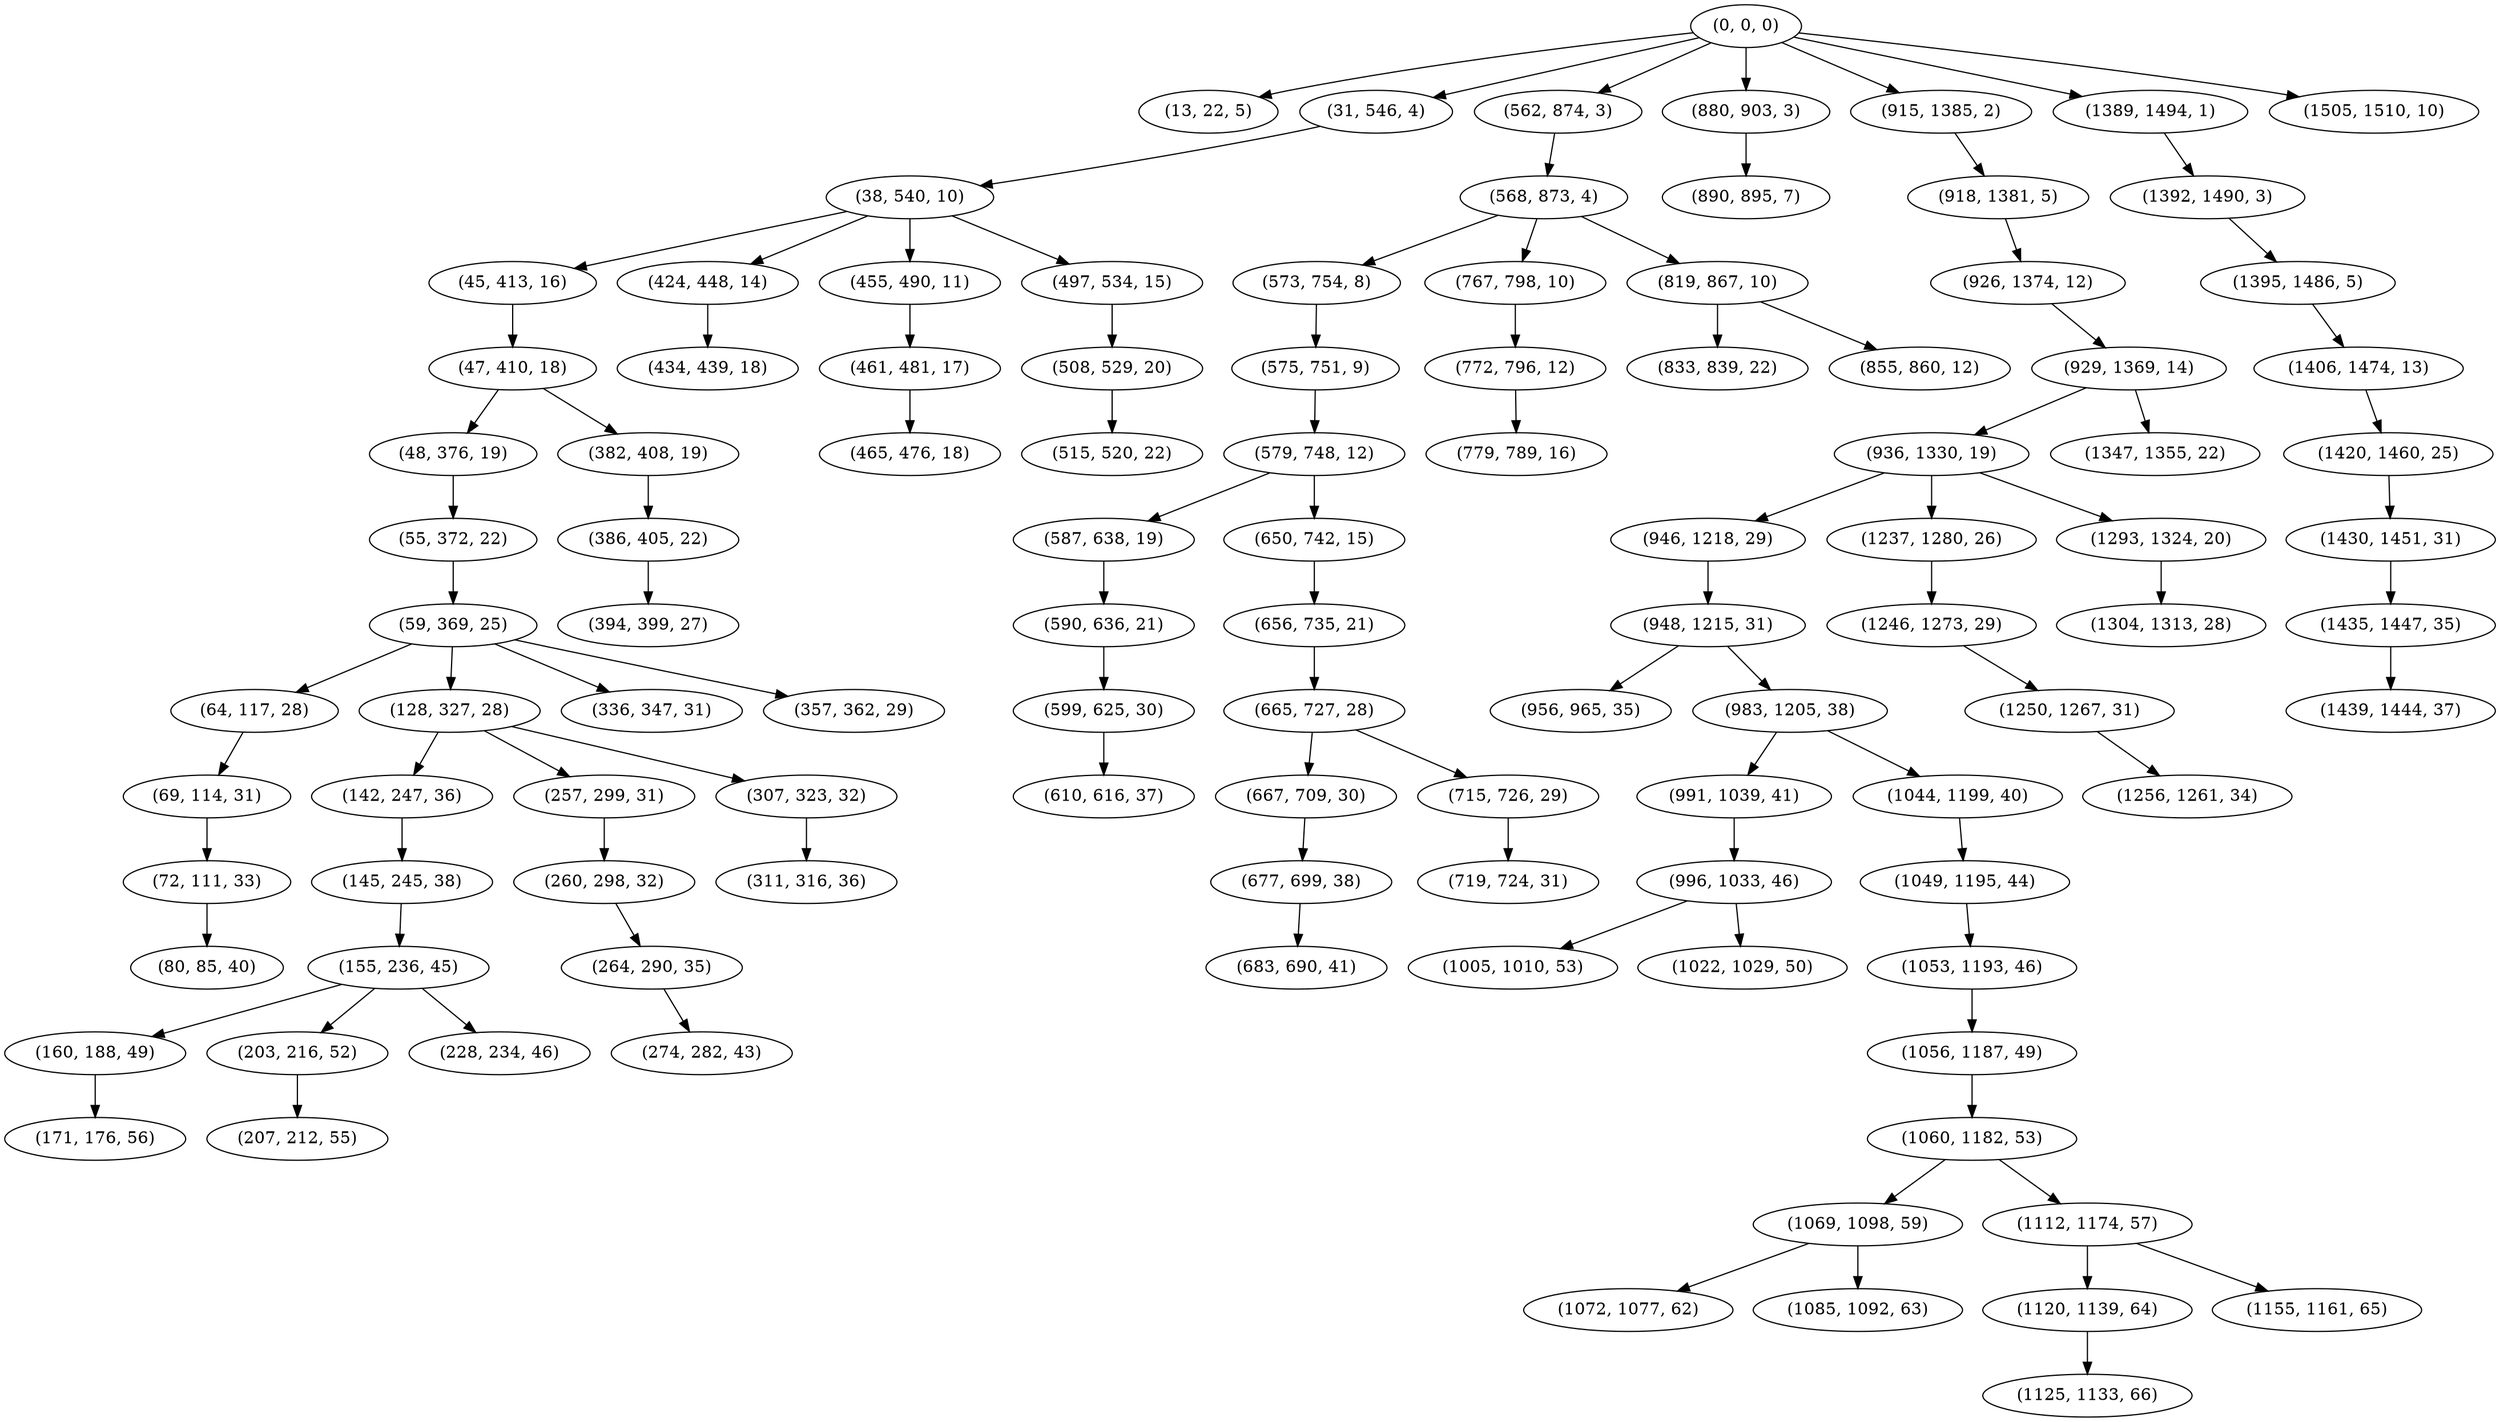 digraph tree {
    "(0, 0, 0)";
    "(13, 22, 5)";
    "(31, 546, 4)";
    "(38, 540, 10)";
    "(45, 413, 16)";
    "(47, 410, 18)";
    "(48, 376, 19)";
    "(55, 372, 22)";
    "(59, 369, 25)";
    "(64, 117, 28)";
    "(69, 114, 31)";
    "(72, 111, 33)";
    "(80, 85, 40)";
    "(128, 327, 28)";
    "(142, 247, 36)";
    "(145, 245, 38)";
    "(155, 236, 45)";
    "(160, 188, 49)";
    "(171, 176, 56)";
    "(203, 216, 52)";
    "(207, 212, 55)";
    "(228, 234, 46)";
    "(257, 299, 31)";
    "(260, 298, 32)";
    "(264, 290, 35)";
    "(274, 282, 43)";
    "(307, 323, 32)";
    "(311, 316, 36)";
    "(336, 347, 31)";
    "(357, 362, 29)";
    "(382, 408, 19)";
    "(386, 405, 22)";
    "(394, 399, 27)";
    "(424, 448, 14)";
    "(434, 439, 18)";
    "(455, 490, 11)";
    "(461, 481, 17)";
    "(465, 476, 18)";
    "(497, 534, 15)";
    "(508, 529, 20)";
    "(515, 520, 22)";
    "(562, 874, 3)";
    "(568, 873, 4)";
    "(573, 754, 8)";
    "(575, 751, 9)";
    "(579, 748, 12)";
    "(587, 638, 19)";
    "(590, 636, 21)";
    "(599, 625, 30)";
    "(610, 616, 37)";
    "(650, 742, 15)";
    "(656, 735, 21)";
    "(665, 727, 28)";
    "(667, 709, 30)";
    "(677, 699, 38)";
    "(683, 690, 41)";
    "(715, 726, 29)";
    "(719, 724, 31)";
    "(767, 798, 10)";
    "(772, 796, 12)";
    "(779, 789, 16)";
    "(819, 867, 10)";
    "(833, 839, 22)";
    "(855, 860, 12)";
    "(880, 903, 3)";
    "(890, 895, 7)";
    "(915, 1385, 2)";
    "(918, 1381, 5)";
    "(926, 1374, 12)";
    "(929, 1369, 14)";
    "(936, 1330, 19)";
    "(946, 1218, 29)";
    "(948, 1215, 31)";
    "(956, 965, 35)";
    "(983, 1205, 38)";
    "(991, 1039, 41)";
    "(996, 1033, 46)";
    "(1005, 1010, 53)";
    "(1022, 1029, 50)";
    "(1044, 1199, 40)";
    "(1049, 1195, 44)";
    "(1053, 1193, 46)";
    "(1056, 1187, 49)";
    "(1060, 1182, 53)";
    "(1069, 1098, 59)";
    "(1072, 1077, 62)";
    "(1085, 1092, 63)";
    "(1112, 1174, 57)";
    "(1120, 1139, 64)";
    "(1125, 1133, 66)";
    "(1155, 1161, 65)";
    "(1237, 1280, 26)";
    "(1246, 1273, 29)";
    "(1250, 1267, 31)";
    "(1256, 1261, 34)";
    "(1293, 1324, 20)";
    "(1304, 1313, 28)";
    "(1347, 1355, 22)";
    "(1389, 1494, 1)";
    "(1392, 1490, 3)";
    "(1395, 1486, 5)";
    "(1406, 1474, 13)";
    "(1420, 1460, 25)";
    "(1430, 1451, 31)";
    "(1435, 1447, 35)";
    "(1439, 1444, 37)";
    "(1505, 1510, 10)";
    "(0, 0, 0)" -> "(13, 22, 5)";
    "(0, 0, 0)" -> "(31, 546, 4)";
    "(0, 0, 0)" -> "(562, 874, 3)";
    "(0, 0, 0)" -> "(880, 903, 3)";
    "(0, 0, 0)" -> "(915, 1385, 2)";
    "(0, 0, 0)" -> "(1389, 1494, 1)";
    "(0, 0, 0)" -> "(1505, 1510, 10)";
    "(31, 546, 4)" -> "(38, 540, 10)";
    "(38, 540, 10)" -> "(45, 413, 16)";
    "(38, 540, 10)" -> "(424, 448, 14)";
    "(38, 540, 10)" -> "(455, 490, 11)";
    "(38, 540, 10)" -> "(497, 534, 15)";
    "(45, 413, 16)" -> "(47, 410, 18)";
    "(47, 410, 18)" -> "(48, 376, 19)";
    "(47, 410, 18)" -> "(382, 408, 19)";
    "(48, 376, 19)" -> "(55, 372, 22)";
    "(55, 372, 22)" -> "(59, 369, 25)";
    "(59, 369, 25)" -> "(64, 117, 28)";
    "(59, 369, 25)" -> "(128, 327, 28)";
    "(59, 369, 25)" -> "(336, 347, 31)";
    "(59, 369, 25)" -> "(357, 362, 29)";
    "(64, 117, 28)" -> "(69, 114, 31)";
    "(69, 114, 31)" -> "(72, 111, 33)";
    "(72, 111, 33)" -> "(80, 85, 40)";
    "(128, 327, 28)" -> "(142, 247, 36)";
    "(128, 327, 28)" -> "(257, 299, 31)";
    "(128, 327, 28)" -> "(307, 323, 32)";
    "(142, 247, 36)" -> "(145, 245, 38)";
    "(145, 245, 38)" -> "(155, 236, 45)";
    "(155, 236, 45)" -> "(160, 188, 49)";
    "(155, 236, 45)" -> "(203, 216, 52)";
    "(155, 236, 45)" -> "(228, 234, 46)";
    "(160, 188, 49)" -> "(171, 176, 56)";
    "(203, 216, 52)" -> "(207, 212, 55)";
    "(257, 299, 31)" -> "(260, 298, 32)";
    "(260, 298, 32)" -> "(264, 290, 35)";
    "(264, 290, 35)" -> "(274, 282, 43)";
    "(307, 323, 32)" -> "(311, 316, 36)";
    "(382, 408, 19)" -> "(386, 405, 22)";
    "(386, 405, 22)" -> "(394, 399, 27)";
    "(424, 448, 14)" -> "(434, 439, 18)";
    "(455, 490, 11)" -> "(461, 481, 17)";
    "(461, 481, 17)" -> "(465, 476, 18)";
    "(497, 534, 15)" -> "(508, 529, 20)";
    "(508, 529, 20)" -> "(515, 520, 22)";
    "(562, 874, 3)" -> "(568, 873, 4)";
    "(568, 873, 4)" -> "(573, 754, 8)";
    "(568, 873, 4)" -> "(767, 798, 10)";
    "(568, 873, 4)" -> "(819, 867, 10)";
    "(573, 754, 8)" -> "(575, 751, 9)";
    "(575, 751, 9)" -> "(579, 748, 12)";
    "(579, 748, 12)" -> "(587, 638, 19)";
    "(579, 748, 12)" -> "(650, 742, 15)";
    "(587, 638, 19)" -> "(590, 636, 21)";
    "(590, 636, 21)" -> "(599, 625, 30)";
    "(599, 625, 30)" -> "(610, 616, 37)";
    "(650, 742, 15)" -> "(656, 735, 21)";
    "(656, 735, 21)" -> "(665, 727, 28)";
    "(665, 727, 28)" -> "(667, 709, 30)";
    "(665, 727, 28)" -> "(715, 726, 29)";
    "(667, 709, 30)" -> "(677, 699, 38)";
    "(677, 699, 38)" -> "(683, 690, 41)";
    "(715, 726, 29)" -> "(719, 724, 31)";
    "(767, 798, 10)" -> "(772, 796, 12)";
    "(772, 796, 12)" -> "(779, 789, 16)";
    "(819, 867, 10)" -> "(833, 839, 22)";
    "(819, 867, 10)" -> "(855, 860, 12)";
    "(880, 903, 3)" -> "(890, 895, 7)";
    "(915, 1385, 2)" -> "(918, 1381, 5)";
    "(918, 1381, 5)" -> "(926, 1374, 12)";
    "(926, 1374, 12)" -> "(929, 1369, 14)";
    "(929, 1369, 14)" -> "(936, 1330, 19)";
    "(929, 1369, 14)" -> "(1347, 1355, 22)";
    "(936, 1330, 19)" -> "(946, 1218, 29)";
    "(936, 1330, 19)" -> "(1237, 1280, 26)";
    "(936, 1330, 19)" -> "(1293, 1324, 20)";
    "(946, 1218, 29)" -> "(948, 1215, 31)";
    "(948, 1215, 31)" -> "(956, 965, 35)";
    "(948, 1215, 31)" -> "(983, 1205, 38)";
    "(983, 1205, 38)" -> "(991, 1039, 41)";
    "(983, 1205, 38)" -> "(1044, 1199, 40)";
    "(991, 1039, 41)" -> "(996, 1033, 46)";
    "(996, 1033, 46)" -> "(1005, 1010, 53)";
    "(996, 1033, 46)" -> "(1022, 1029, 50)";
    "(1044, 1199, 40)" -> "(1049, 1195, 44)";
    "(1049, 1195, 44)" -> "(1053, 1193, 46)";
    "(1053, 1193, 46)" -> "(1056, 1187, 49)";
    "(1056, 1187, 49)" -> "(1060, 1182, 53)";
    "(1060, 1182, 53)" -> "(1069, 1098, 59)";
    "(1060, 1182, 53)" -> "(1112, 1174, 57)";
    "(1069, 1098, 59)" -> "(1072, 1077, 62)";
    "(1069, 1098, 59)" -> "(1085, 1092, 63)";
    "(1112, 1174, 57)" -> "(1120, 1139, 64)";
    "(1112, 1174, 57)" -> "(1155, 1161, 65)";
    "(1120, 1139, 64)" -> "(1125, 1133, 66)";
    "(1237, 1280, 26)" -> "(1246, 1273, 29)";
    "(1246, 1273, 29)" -> "(1250, 1267, 31)";
    "(1250, 1267, 31)" -> "(1256, 1261, 34)";
    "(1293, 1324, 20)" -> "(1304, 1313, 28)";
    "(1389, 1494, 1)" -> "(1392, 1490, 3)";
    "(1392, 1490, 3)" -> "(1395, 1486, 5)";
    "(1395, 1486, 5)" -> "(1406, 1474, 13)";
    "(1406, 1474, 13)" -> "(1420, 1460, 25)";
    "(1420, 1460, 25)" -> "(1430, 1451, 31)";
    "(1430, 1451, 31)" -> "(1435, 1447, 35)";
    "(1435, 1447, 35)" -> "(1439, 1444, 37)";
}
